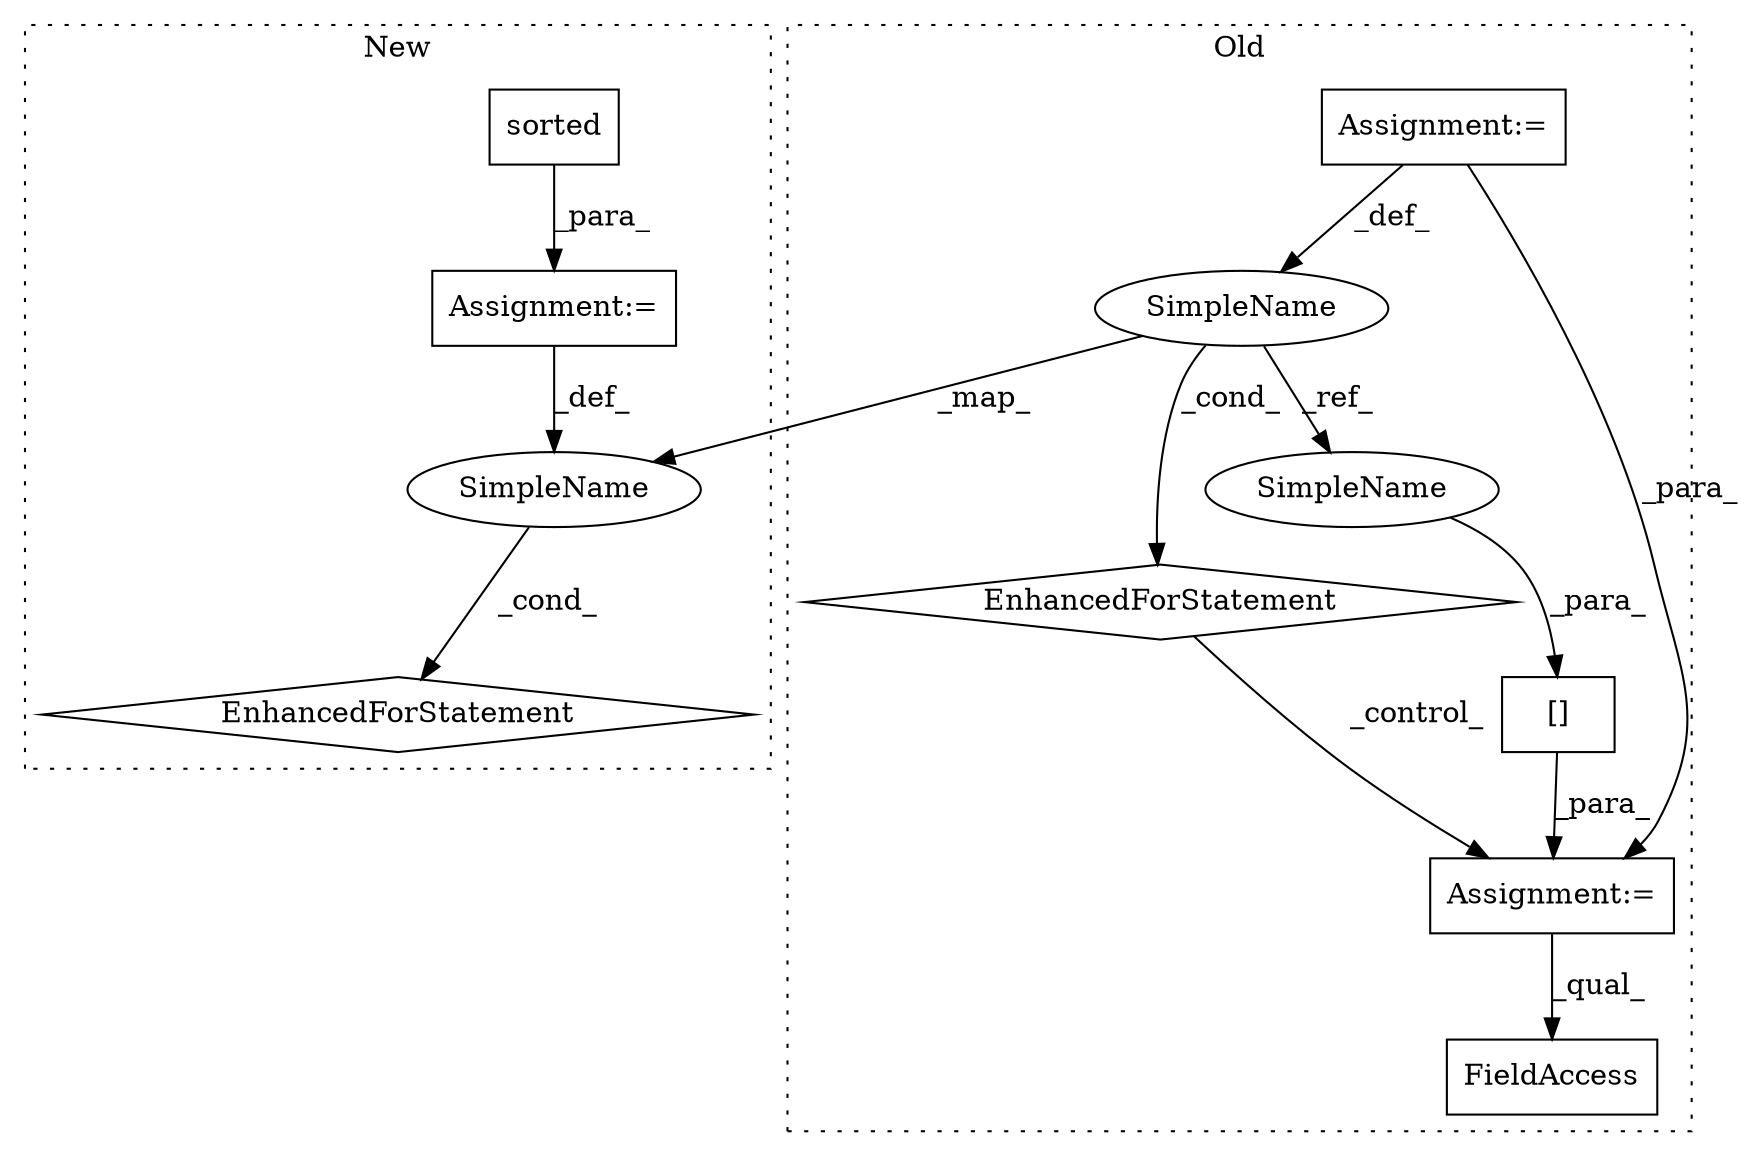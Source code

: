 digraph G {
subgraph cluster0 {
1 [label="EnhancedForStatement" a="70" s="1112,1181" l="53,2" shape="diamond"];
3 [label="Assignment:=" a="7" s="1112,1181" l="53,2" shape="box"];
6 [label="[]" a="2" s="1193,1204" l="7,1" shape="box"];
7 [label="SimpleName" a="42" s="1169" l="4" shape="ellipse"];
9 [label="FieldAccess" a="22" s="1477" l="7" shape="box"];
10 [label="Assignment:=" a="7" s="1192" l="1" shape="box"];
11 [label="SimpleName" a="42" s="1200" l="4" shape="ellipse"];
label = "Old";
style="dotted";
}
subgraph cluster1 {
2 [label="sorted" a="32" s="779,805" l="7,1" shape="box"];
4 [label="Assignment:=" a="7" s="712,806" l="57,2" shape="box"];
5 [label="EnhancedForStatement" a="70" s="712,806" l="57,2" shape="diamond"];
8 [label="SimpleName" a="42" s="773" l="3" shape="ellipse"];
label = "New";
style="dotted";
}
1 -> 10 [label="_control_"];
2 -> 4 [label="_para_"];
3 -> 7 [label="_def_"];
3 -> 10 [label="_para_"];
4 -> 8 [label="_def_"];
6 -> 10 [label="_para_"];
7 -> 8 [label="_map_"];
7 -> 1 [label="_cond_"];
7 -> 11 [label="_ref_"];
8 -> 5 [label="_cond_"];
10 -> 9 [label="_qual_"];
11 -> 6 [label="_para_"];
}